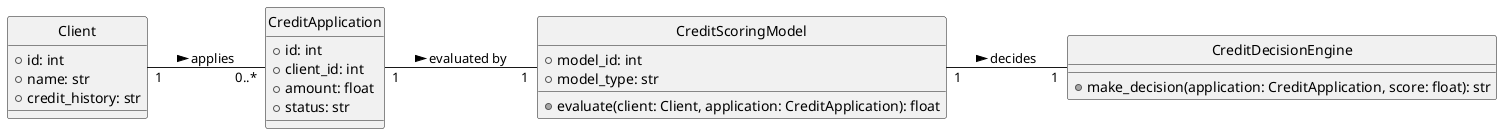 @startuml
'logical_view_credit_scoring'
left to right direction
skinparam monochrome true
skinparam handwritten false
hide class circle
skinparam shadowing false

class Client {
    +id: int
    +name: str
    +credit_history: str
}

class CreditApplication {
    +id: int
    +client_id: int
    +amount: float
    +status: str
}

class CreditScoringModel {
    +model_id: int
    +model_type: str
    +evaluate(client: Client, application: CreditApplication): float
}

class CreditDecisionEngine {
    +make_decision(application: CreditApplication, score: float): str
}

Client "1" -- "0..*" CreditApplication : applies >
CreditApplication "1" -- "1" CreditScoringModel : evaluated by >
CreditScoringModel "1" -- "1" CreditDecisionEngine : decides >

@enduml

